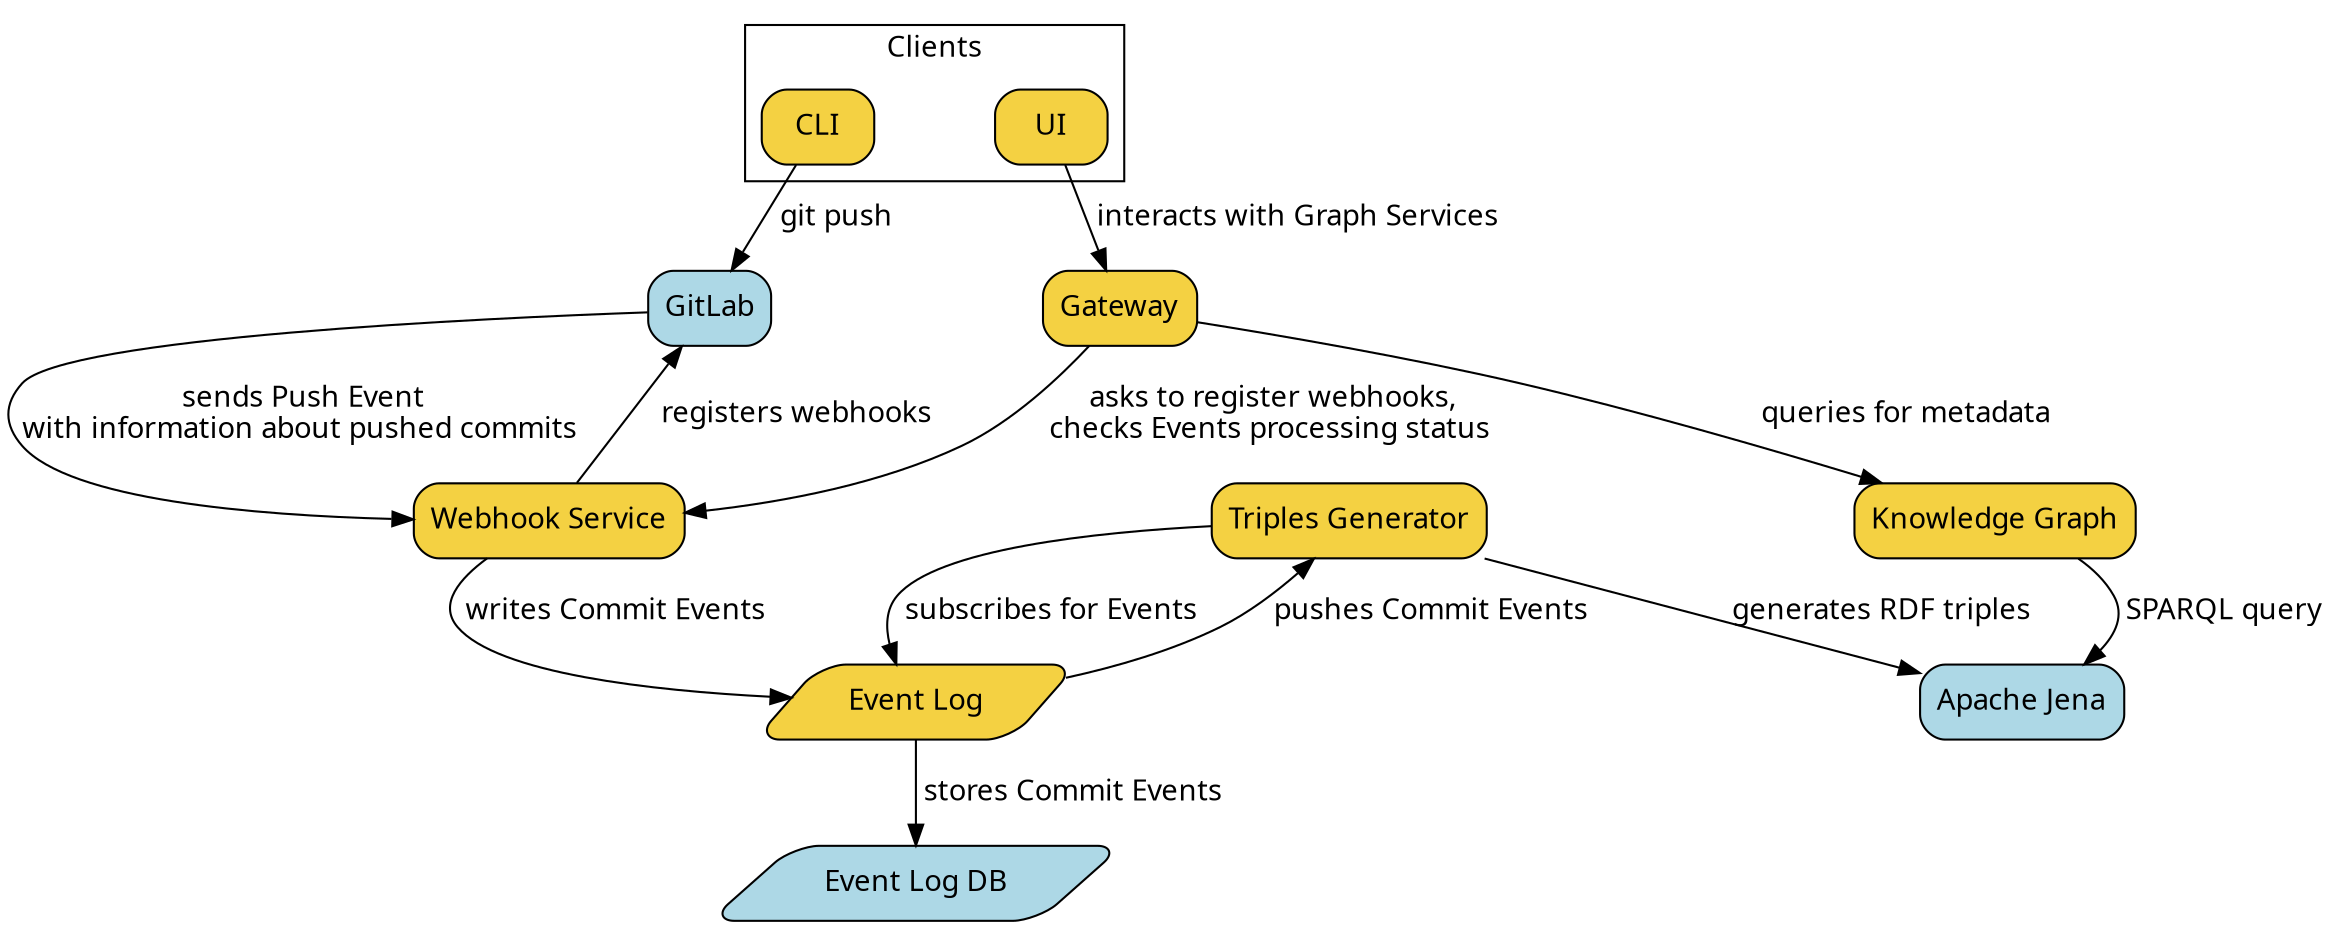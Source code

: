 strict digraph architecture {
  compound=true;
  newrank=true;

  graph [fontname="Raleway", nodesep="0.8"];
  node [shape="rect", style="filled,rounded", fontname="Raleway"];
  edge [fontname="Raleway"]

  GitLab [fillcolor="lightblue"]
  UI [fillcolor="#f4d142"]
  CLI [fillcolor="#f4d142"]
  WHS [label="Webhook Service" fillcolor="#f4d142"]
  TG [label="Triples Generator" fillcolor="#f4d142"]
  KG [label="Knowledge Graph" fillcolor="#f4d142"]
  Gateway [fillcolor="#f4d142"]
  Jena [label="Apache Jena" fillcolor="lightblue"]
  Log [label="Event Log" fillcolor="#f4d142", shape="parallelogram", width=2.0]
  LogDB [label="Event Log DB" fillcolor="lightblue", shape="parallelogram", width=2.0]

  subgraph cluster_clients {
    label="Clients"
    UI
    CLI
    {rank=same; UI, CLI};
  }

  CLI -> GitLab [label=" git push"]
  WHS -> GitLab [label=" registers webhooks"]
  GitLab -> WHS [label=" sends Push Event\nwith information about pushed commits"]
  WHS -> Log [label=" writes Commit Events"]
  Log -> LogDB [label=" stores Commit Events"]
  TG -> Log [label=" subscribes for Events"]
  Log -> TG [label=" pushes Commit Events"]
  TG -> Jena [label=" generates RDF triples"]
  KG -> Jena [label=" SPARQL query"]
  UI -> Gateway [label=" interacts with Graph Services"]
  Gateway -> WHS [label=" asks to register webhooks,\nchecks Events processing status"]
  Gateway -> KG [label=" queries for metadata"]
}
